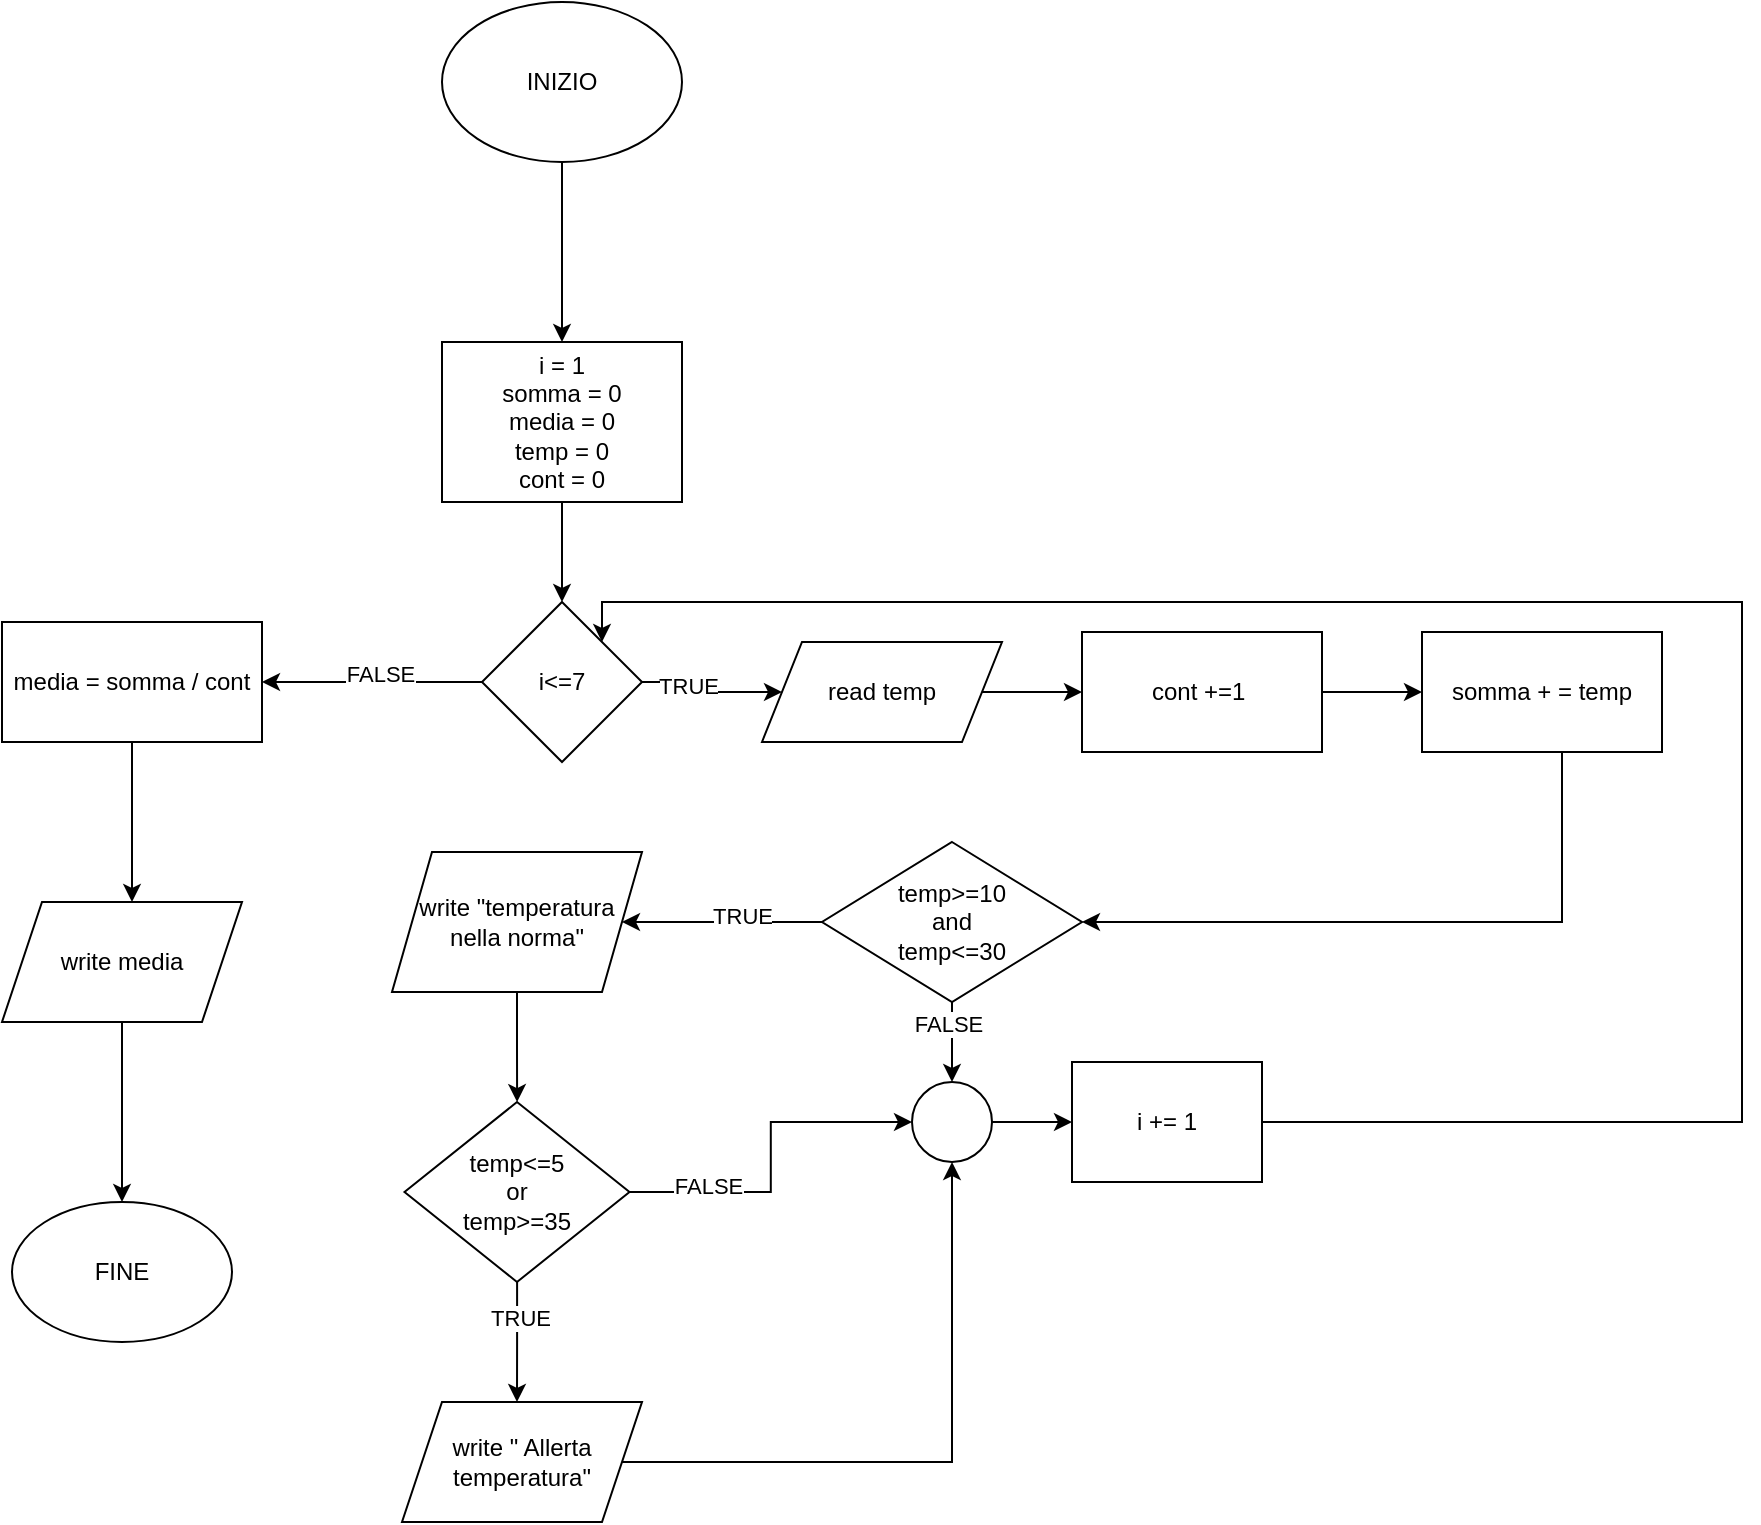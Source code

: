 <mxfile version="26.0.10">
  <diagram name="Pagina-1" id="YQXHqJPj2iigatmt3TYY">
    <mxGraphModel dx="1514" dy="793" grid="1" gridSize="10" guides="1" tooltips="1" connect="1" arrows="1" fold="1" page="1" pageScale="1" pageWidth="1169" pageHeight="827" math="0" shadow="0">
      <root>
        <mxCell id="0" />
        <mxCell id="1" parent="0" />
        <mxCell id="dZUwvz9HDP0sE0T2P84A-5" value="" style="edgeStyle=orthogonalEdgeStyle;rounded=0;orthogonalLoop=1;jettySize=auto;html=1;" edge="1" parent="1" source="dZUwvz9HDP0sE0T2P84A-1" target="dZUwvz9HDP0sE0T2P84A-4">
          <mxGeometry relative="1" as="geometry" />
        </mxCell>
        <mxCell id="dZUwvz9HDP0sE0T2P84A-1" value="INIZIO" style="ellipse;whiteSpace=wrap;html=1;" vertex="1" parent="1">
          <mxGeometry x="510" y="20" width="120" height="80" as="geometry" />
        </mxCell>
        <mxCell id="dZUwvz9HDP0sE0T2P84A-18" value="" style="edgeStyle=orthogonalEdgeStyle;rounded=0;orthogonalLoop=1;jettySize=auto;html=1;" edge="1" parent="1" source="dZUwvz9HDP0sE0T2P84A-2" target="dZUwvz9HDP0sE0T2P84A-17">
          <mxGeometry relative="1" as="geometry" />
        </mxCell>
        <mxCell id="dZUwvz9HDP0sE0T2P84A-2" value="read temp" style="shape=parallelogram;perimeter=parallelogramPerimeter;whiteSpace=wrap;html=1;fixedSize=1;" vertex="1" parent="1">
          <mxGeometry x="670" y="340" width="120" height="50" as="geometry" />
        </mxCell>
        <mxCell id="dZUwvz9HDP0sE0T2P84A-9" value="" style="edgeStyle=orthogonalEdgeStyle;rounded=0;orthogonalLoop=1;jettySize=auto;html=1;" edge="1" parent="1" source="dZUwvz9HDP0sE0T2P84A-4" target="dZUwvz9HDP0sE0T2P84A-8">
          <mxGeometry relative="1" as="geometry" />
        </mxCell>
        <mxCell id="dZUwvz9HDP0sE0T2P84A-4" value="i = 1&lt;div&gt;somma = 0&lt;div&gt;media = 0&lt;/div&gt;&lt;/div&gt;&lt;div&gt;temp = 0&lt;/div&gt;&lt;div&gt;cont = 0&lt;/div&gt;" style="rounded=0;whiteSpace=wrap;html=1;" vertex="1" parent="1">
          <mxGeometry x="510" y="190" width="120" height="80" as="geometry" />
        </mxCell>
        <mxCell id="dZUwvz9HDP0sE0T2P84A-10" value="" style="edgeStyle=orthogonalEdgeStyle;rounded=0;orthogonalLoop=1;jettySize=auto;html=1;" edge="1" parent="1" source="dZUwvz9HDP0sE0T2P84A-8" target="dZUwvz9HDP0sE0T2P84A-2">
          <mxGeometry relative="1" as="geometry" />
        </mxCell>
        <mxCell id="dZUwvz9HDP0sE0T2P84A-11" value="TRUE" style="edgeLabel;html=1;align=center;verticalAlign=middle;resizable=0;points=[];" vertex="1" connectable="0" parent="dZUwvz9HDP0sE0T2P84A-10">
          <mxGeometry x="-0.391" y="-2" relative="1" as="geometry">
            <mxPoint as="offset" />
          </mxGeometry>
        </mxCell>
        <mxCell id="dZUwvz9HDP0sE0T2P84A-21" style="edgeStyle=orthogonalEdgeStyle;rounded=0;orthogonalLoop=1;jettySize=auto;html=1;exitX=0;exitY=0.5;exitDx=0;exitDy=0;" edge="1" parent="1" source="dZUwvz9HDP0sE0T2P84A-8">
          <mxGeometry relative="1" as="geometry">
            <mxPoint x="420" y="360" as="targetPoint" />
          </mxGeometry>
        </mxCell>
        <mxCell id="dZUwvz9HDP0sE0T2P84A-22" value="FALSE" style="edgeLabel;html=1;align=center;verticalAlign=middle;resizable=0;points=[];" vertex="1" connectable="0" parent="dZUwvz9HDP0sE0T2P84A-21">
          <mxGeometry x="-0.068" y="-4" relative="1" as="geometry">
            <mxPoint as="offset" />
          </mxGeometry>
        </mxCell>
        <mxCell id="dZUwvz9HDP0sE0T2P84A-8" value="i&amp;lt;=7" style="rhombus;whiteSpace=wrap;html=1;" vertex="1" parent="1">
          <mxGeometry x="530" y="320" width="80" height="80" as="geometry" />
        </mxCell>
        <mxCell id="dZUwvz9HDP0sE0T2P84A-20" value="" style="edgeStyle=orthogonalEdgeStyle;rounded=0;orthogonalLoop=1;jettySize=auto;html=1;" edge="1" parent="1" source="dZUwvz9HDP0sE0T2P84A-17" target="dZUwvz9HDP0sE0T2P84A-19">
          <mxGeometry relative="1" as="geometry" />
        </mxCell>
        <mxCell id="dZUwvz9HDP0sE0T2P84A-17" value="cont +=1&amp;nbsp;" style="whiteSpace=wrap;html=1;" vertex="1" parent="1">
          <mxGeometry x="830" y="335" width="120" height="60" as="geometry" />
        </mxCell>
        <mxCell id="dZUwvz9HDP0sE0T2P84A-31" value="" style="edgeStyle=orthogonalEdgeStyle;rounded=0;orthogonalLoop=1;jettySize=auto;html=1;" edge="1" parent="1" source="dZUwvz9HDP0sE0T2P84A-19" target="dZUwvz9HDP0sE0T2P84A-30">
          <mxGeometry relative="1" as="geometry">
            <Array as="points">
              <mxPoint x="1070" y="480" />
            </Array>
          </mxGeometry>
        </mxCell>
        <mxCell id="dZUwvz9HDP0sE0T2P84A-19" value="somma + = temp" style="whiteSpace=wrap;html=1;" vertex="1" parent="1">
          <mxGeometry x="1000" y="335" width="120" height="60" as="geometry" />
        </mxCell>
        <mxCell id="dZUwvz9HDP0sE0T2P84A-26" value="" style="edgeStyle=orthogonalEdgeStyle;rounded=0;orthogonalLoop=1;jettySize=auto;html=1;" edge="1" parent="1" source="dZUwvz9HDP0sE0T2P84A-24">
          <mxGeometry relative="1" as="geometry">
            <mxPoint x="355" y="470" as="targetPoint" />
          </mxGeometry>
        </mxCell>
        <mxCell id="dZUwvz9HDP0sE0T2P84A-24" value="media = somma / cont" style="rounded=0;whiteSpace=wrap;html=1;" vertex="1" parent="1">
          <mxGeometry x="290" y="330" width="130" height="60" as="geometry" />
        </mxCell>
        <mxCell id="dZUwvz9HDP0sE0T2P84A-29" value="" style="edgeStyle=orthogonalEdgeStyle;rounded=0;orthogonalLoop=1;jettySize=auto;html=1;" edge="1" parent="1" source="dZUwvz9HDP0sE0T2P84A-27" target="dZUwvz9HDP0sE0T2P84A-28">
          <mxGeometry relative="1" as="geometry" />
        </mxCell>
        <mxCell id="dZUwvz9HDP0sE0T2P84A-27" value="write media" style="shape=parallelogram;perimeter=parallelogramPerimeter;whiteSpace=wrap;html=1;fixedSize=1;" vertex="1" parent="1">
          <mxGeometry x="290" y="470" width="120" height="60" as="geometry" />
        </mxCell>
        <mxCell id="dZUwvz9HDP0sE0T2P84A-28" value="FINE" style="ellipse;whiteSpace=wrap;html=1;" vertex="1" parent="1">
          <mxGeometry x="295" y="620" width="110" height="70" as="geometry" />
        </mxCell>
        <mxCell id="dZUwvz9HDP0sE0T2P84A-33" value="" style="edgeStyle=orthogonalEdgeStyle;rounded=0;orthogonalLoop=1;jettySize=auto;html=1;" edge="1" parent="1" source="dZUwvz9HDP0sE0T2P84A-30" target="dZUwvz9HDP0sE0T2P84A-32">
          <mxGeometry relative="1" as="geometry" />
        </mxCell>
        <mxCell id="dZUwvz9HDP0sE0T2P84A-34" value="TRUE" style="edgeLabel;html=1;align=center;verticalAlign=middle;resizable=0;points=[];" vertex="1" connectable="0" parent="dZUwvz9HDP0sE0T2P84A-33">
          <mxGeometry x="-0.19" y="-3" relative="1" as="geometry">
            <mxPoint as="offset" />
          </mxGeometry>
        </mxCell>
        <mxCell id="dZUwvz9HDP0sE0T2P84A-37" style="edgeStyle=orthogonalEdgeStyle;rounded=0;orthogonalLoop=1;jettySize=auto;html=1;exitX=0.5;exitY=1;exitDx=0;exitDy=0;" edge="1" parent="1" source="dZUwvz9HDP0sE0T2P84A-30" target="dZUwvz9HDP0sE0T2P84A-38">
          <mxGeometry relative="1" as="geometry">
            <mxPoint x="765" y="570" as="targetPoint" />
          </mxGeometry>
        </mxCell>
        <mxCell id="dZUwvz9HDP0sE0T2P84A-42" value="FALSE" style="edgeLabel;html=1;align=center;verticalAlign=middle;resizable=0;points=[];" vertex="1" connectable="0" parent="dZUwvz9HDP0sE0T2P84A-37">
          <mxGeometry x="-0.487" y="-2" relative="1" as="geometry">
            <mxPoint as="offset" />
          </mxGeometry>
        </mxCell>
        <mxCell id="dZUwvz9HDP0sE0T2P84A-30" value="temp&amp;gt;=10&lt;div&gt;and&lt;/div&gt;&lt;div&gt;temp&amp;lt;=30&lt;/div&gt;" style="rhombus;whiteSpace=wrap;html=1;" vertex="1" parent="1">
          <mxGeometry x="700" y="440" width="130" height="80" as="geometry" />
        </mxCell>
        <mxCell id="dZUwvz9HDP0sE0T2P84A-41" value="" style="edgeStyle=orthogonalEdgeStyle;rounded=0;orthogonalLoop=1;jettySize=auto;html=1;" edge="1" parent="1" source="dZUwvz9HDP0sE0T2P84A-32" target="dZUwvz9HDP0sE0T2P84A-40">
          <mxGeometry relative="1" as="geometry" />
        </mxCell>
        <mxCell id="dZUwvz9HDP0sE0T2P84A-32" value="write &quot;temperatura nella norma&quot;" style="shape=parallelogram;perimeter=parallelogramPerimeter;whiteSpace=wrap;html=1;fixedSize=1;" vertex="1" parent="1">
          <mxGeometry x="485" y="445" width="125" height="70" as="geometry" />
        </mxCell>
        <mxCell id="dZUwvz9HDP0sE0T2P84A-51" value="" style="edgeStyle=orthogonalEdgeStyle;rounded=0;orthogonalLoop=1;jettySize=auto;html=1;" edge="1" parent="1" source="dZUwvz9HDP0sE0T2P84A-38" target="dZUwvz9HDP0sE0T2P84A-50">
          <mxGeometry relative="1" as="geometry" />
        </mxCell>
        <mxCell id="dZUwvz9HDP0sE0T2P84A-38" value="" style="ellipse;whiteSpace=wrap;html=1;aspect=fixed;" vertex="1" parent="1">
          <mxGeometry x="745" y="560" width="40" height="40" as="geometry" />
        </mxCell>
        <mxCell id="dZUwvz9HDP0sE0T2P84A-44" value="" style="edgeStyle=orthogonalEdgeStyle;rounded=0;orthogonalLoop=1;jettySize=auto;html=1;" edge="1" parent="1" source="dZUwvz9HDP0sE0T2P84A-40">
          <mxGeometry relative="1" as="geometry">
            <mxPoint x="547.5" y="720" as="targetPoint" />
          </mxGeometry>
        </mxCell>
        <mxCell id="dZUwvz9HDP0sE0T2P84A-45" value="TRUE" style="edgeLabel;html=1;align=center;verticalAlign=middle;resizable=0;points=[];" vertex="1" connectable="0" parent="dZUwvz9HDP0sE0T2P84A-44">
          <mxGeometry x="-0.424" y="1" relative="1" as="geometry">
            <mxPoint as="offset" />
          </mxGeometry>
        </mxCell>
        <mxCell id="dZUwvz9HDP0sE0T2P84A-47" style="edgeStyle=orthogonalEdgeStyle;rounded=0;orthogonalLoop=1;jettySize=auto;html=1;exitX=1;exitY=0.5;exitDx=0;exitDy=0;entryX=0;entryY=0.5;entryDx=0;entryDy=0;" edge="1" parent="1" source="dZUwvz9HDP0sE0T2P84A-40" target="dZUwvz9HDP0sE0T2P84A-38">
          <mxGeometry relative="1" as="geometry" />
        </mxCell>
        <mxCell id="dZUwvz9HDP0sE0T2P84A-48" value="FALSE" style="edgeLabel;html=1;align=center;verticalAlign=middle;resizable=0;points=[];" vertex="1" connectable="0" parent="dZUwvz9HDP0sE0T2P84A-47">
          <mxGeometry x="-0.56" y="3" relative="1" as="geometry">
            <mxPoint as="offset" />
          </mxGeometry>
        </mxCell>
        <mxCell id="dZUwvz9HDP0sE0T2P84A-40" value="temp&amp;lt;=5&lt;div&gt;or&lt;/div&gt;&lt;div&gt;temp&amp;gt;=35&lt;/div&gt;" style="rhombus;whiteSpace=wrap;html=1;" vertex="1" parent="1">
          <mxGeometry x="491.25" y="570" width="112.5" height="90" as="geometry" />
        </mxCell>
        <mxCell id="dZUwvz9HDP0sE0T2P84A-49" style="edgeStyle=orthogonalEdgeStyle;rounded=0;orthogonalLoop=1;jettySize=auto;html=1;exitX=1;exitY=0.5;exitDx=0;exitDy=0;entryX=0.5;entryY=1;entryDx=0;entryDy=0;" edge="1" parent="1" source="dZUwvz9HDP0sE0T2P84A-46" target="dZUwvz9HDP0sE0T2P84A-38">
          <mxGeometry relative="1" as="geometry" />
        </mxCell>
        <mxCell id="dZUwvz9HDP0sE0T2P84A-46" value="write &quot; Allerta temperatura&quot;" style="shape=parallelogram;perimeter=parallelogramPerimeter;whiteSpace=wrap;html=1;fixedSize=1;" vertex="1" parent="1">
          <mxGeometry x="490" y="720" width="120" height="60" as="geometry" />
        </mxCell>
        <mxCell id="dZUwvz9HDP0sE0T2P84A-52" style="edgeStyle=orthogonalEdgeStyle;rounded=0;orthogonalLoop=1;jettySize=auto;html=1;exitX=1;exitY=0.5;exitDx=0;exitDy=0;entryX=1;entryY=0;entryDx=0;entryDy=0;" edge="1" parent="1" source="dZUwvz9HDP0sE0T2P84A-50" target="dZUwvz9HDP0sE0T2P84A-8">
          <mxGeometry relative="1" as="geometry">
            <Array as="points">
              <mxPoint x="1160" y="580" />
              <mxPoint x="1160" y="320" />
              <mxPoint x="590" y="320" />
            </Array>
          </mxGeometry>
        </mxCell>
        <mxCell id="dZUwvz9HDP0sE0T2P84A-50" value="i += 1" style="whiteSpace=wrap;html=1;" vertex="1" parent="1">
          <mxGeometry x="825" y="550" width="95" height="60" as="geometry" />
        </mxCell>
      </root>
    </mxGraphModel>
  </diagram>
</mxfile>
